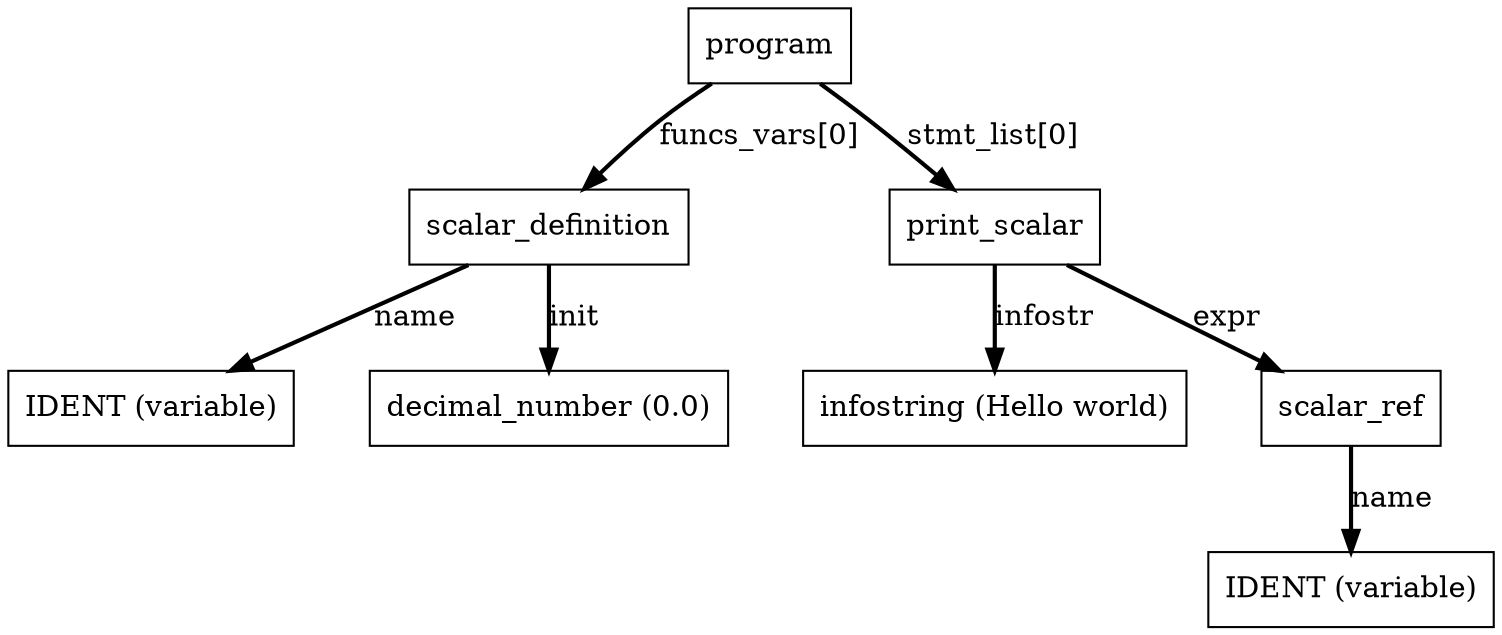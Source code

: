 digraph parsetree {
    ratio=fill
    node [shape="box"]
    edge [style=bold]
    ranksep=equally
    nodesep=0.5
    rankdir = TB
    clusterrank = local
N0 [label="program"]
N1 [label="scalar_definition"]
N2 [label="IDENT (variable)"]
N1->N2 [label="name"]
N3 [label="decimal_number (0.0)"]
N1->N3 [label="init"]
N0->N1 [label="funcs_vars[0]"]
N4 [label="print_scalar"]
N5 [label="infostring (Hello world)"]
N4->N5 [label="infostr"]
N6 [label="scalar_ref"]
N7 [label="IDENT (variable)"]
N6->N7 [label="name"]
N4->N6 [label="expr"]
N0->N4 [label="stmt_list[0]"]
}
